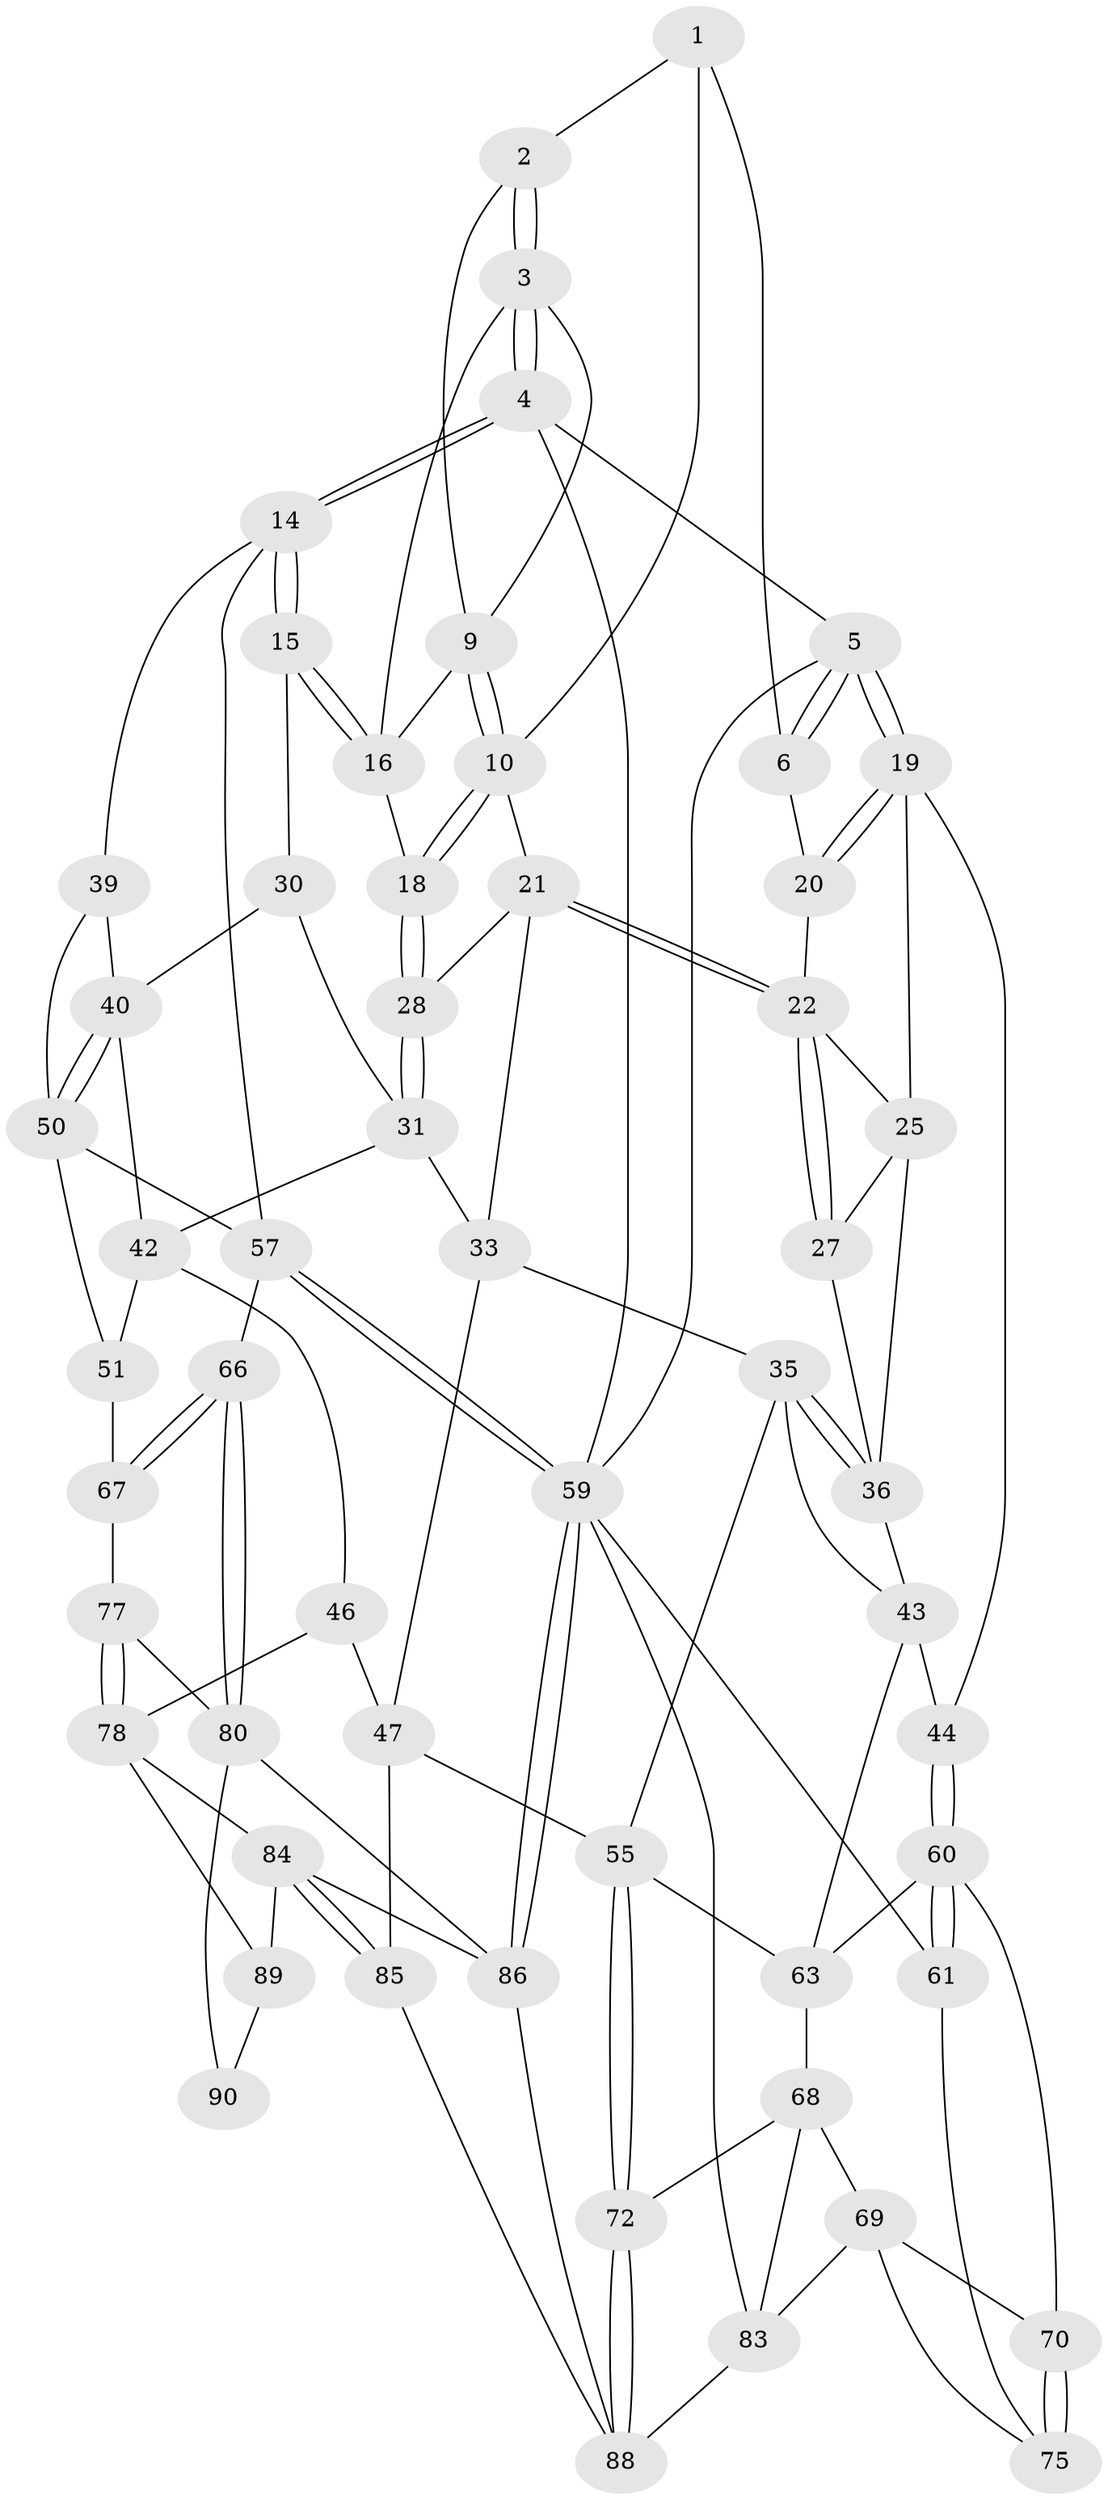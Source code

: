 // Generated by graph-tools (version 1.1) at 2025/24/03/03/25 07:24:38]
// undirected, 56 vertices, 128 edges
graph export_dot {
graph [start="1"]
  node [color=gray90,style=filled];
  1 [pos="+0.3360212424278934+0",super="+7"];
  2 [pos="+0.595145223220455+0"];
  3 [pos="+1+0",super="+13"];
  4 [pos="+1+0"];
  5 [pos="+0+0"];
  6 [pos="+0.2189918506439482+0",super="+8"];
  9 [pos="+0.595206453462424+0",super="+12"];
  10 [pos="+0.5754128508441336+0.019159489378964587",super="+11"];
  14 [pos="+1+0.24202153920858643",super="+38"];
  15 [pos="+0.9504599810368825+0.2649438665722582"];
  16 [pos="+0.8014663182987395+0.1905569965218499",super="+17"];
  18 [pos="+0.6682505188700723+0.17653670059409682"];
  19 [pos="+0+0",super="+24"];
  20 [pos="+0.13699021430937336+0.09976550996473253"];
  21 [pos="+0.3813444201460488+0.24790935328098565",super="+29"];
  22 [pos="+0.3736111653791762+0.2538237439656632",super="+23"];
  25 [pos="+0+0.2413889672955522",super="+26"];
  27 [pos="+0.22897560906364453+0.411005002267064"];
  28 [pos="+0.6256101756220939+0.22510665458287746"];
  30 [pos="+0.8248224645853304+0.3838306603693372"];
  31 [pos="+0.689108538752679+0.40291446613283455",super="+32"];
  33 [pos="+0.5518849680212359+0.4870227020199211",super="+34"];
  35 [pos="+0.26441810434081103+0.5105053938558072",super="+48"];
  36 [pos="+0.22776227154037942+0.4323442270515475",super="+37"];
  39 [pos="+0.9825806123374796+0.5539657508660596"];
  40 [pos="+0.8833102465496613+0.5862218814501208",super="+41"];
  42 [pos="+0.6858074727407459+0.5726648010445731",super="+45"];
  43 [pos="+0.024043002995226832+0.5157507258867607",super="+49"];
  44 [pos="+0+0.5204109076319685"];
  46 [pos="+0.6040249787243045+0.766348016314865"];
  47 [pos="+0.5021325105010817+0.7591691847785749",super="+54"];
  50 [pos="+0.8584286455454717+0.706700423289481",super="+53"];
  51 [pos="+0.8396056281256554+0.7143522298316082",super="+52"];
  55 [pos="+0.3629781430469012+0.7885195864304999",super="+56"];
  57 [pos="+1+0.8752087494998747",super="+58"];
  59 [pos="+1+1",super="+62"];
  60 [pos="+0+0.7328754880223761",super="+64"];
  61 [pos="+0+0.9531527431880435"];
  63 [pos="+0.09597982801319101+0.7103478905450612",super="+65"];
  66 [pos="+0.8789541497008374+0.8674636029602929"];
  67 [pos="+0.8306045706471721+0.8241199604076764",super="+74"];
  68 [pos="+0.15914724644506412+0.7934139631297285",super="+73"];
  69 [pos="+0.1244274438260092+0.8641987799806562",super="+82"];
  70 [pos="+0.09766588445231757+0.8600141246105206",super="+71"];
  72 [pos="+0.3177959967453817+0.8591517084650937"];
  75 [pos="+0.04426226880977414+0.9027716176341855",super="+76"];
  77 [pos="+0.7700265059033402+0.8856218589833634",super="+81"];
  78 [pos="+0.7682383613434349+0.8883434456413979",super="+79"];
  80 [pos="+0.8642661875805047+0.8973112472367574",super="+87"];
  83 [pos="+0.22757497275125974+1",super="+94"];
  84 [pos="+0.6371648259445707+0.9584622749973253",super="+91"];
  85 [pos="+0.498631943285844+0.9283670784120214"];
  86 [pos="+1+1",super="+92"];
  88 [pos="+0.47546985333311065+0.9652566609890627",super="+93"];
  89 [pos="+0.7681079931207351+0.9029953676860272"];
  90 [pos="+0.8037954583499948+0.9360181805076108"];
  1 -- 2;
  1 -- 6;
  1 -- 10;
  2 -- 3;
  2 -- 3;
  2 -- 9;
  3 -- 4;
  3 -- 4;
  3 -- 16;
  3 -- 9;
  4 -- 5;
  4 -- 14;
  4 -- 14;
  4 -- 59;
  5 -- 6;
  5 -- 6;
  5 -- 19;
  5 -- 19;
  5 -- 59;
  6 -- 20;
  9 -- 10;
  9 -- 10;
  9 -- 16;
  10 -- 18;
  10 -- 18;
  10 -- 21;
  14 -- 15;
  14 -- 15;
  14 -- 57;
  14 -- 39;
  15 -- 16;
  15 -- 16;
  15 -- 30;
  16 -- 18;
  18 -- 28;
  18 -- 28;
  19 -- 20;
  19 -- 20;
  19 -- 25;
  19 -- 44;
  20 -- 22;
  21 -- 22;
  21 -- 22;
  21 -- 33;
  21 -- 28;
  22 -- 27;
  22 -- 27;
  22 -- 25;
  25 -- 36;
  25 -- 27;
  27 -- 36;
  28 -- 31;
  28 -- 31;
  30 -- 31;
  30 -- 40;
  31 -- 33;
  31 -- 42;
  33 -- 35;
  33 -- 47;
  35 -- 36;
  35 -- 36;
  35 -- 43;
  35 -- 55;
  36 -- 43;
  39 -- 40;
  39 -- 50;
  40 -- 50;
  40 -- 50;
  40 -- 42;
  42 -- 46;
  42 -- 51;
  43 -- 44;
  43 -- 63;
  44 -- 60;
  44 -- 60;
  46 -- 47;
  46 -- 78;
  47 -- 55;
  47 -- 85;
  50 -- 51;
  50 -- 57;
  51 -- 67 [weight=2];
  55 -- 72;
  55 -- 72;
  55 -- 63;
  57 -- 59;
  57 -- 59;
  57 -- 66;
  59 -- 86;
  59 -- 86;
  59 -- 83;
  59 -- 61;
  60 -- 61;
  60 -- 61;
  60 -- 63;
  60 -- 70;
  61 -- 75;
  63 -- 68;
  66 -- 67;
  66 -- 67;
  66 -- 80;
  66 -- 80;
  67 -- 77;
  68 -- 69;
  68 -- 72;
  68 -- 83;
  69 -- 70;
  69 -- 83;
  69 -- 75;
  70 -- 75 [weight=2];
  70 -- 75;
  72 -- 88;
  72 -- 88;
  77 -- 78;
  77 -- 78;
  77 -- 80;
  78 -- 89;
  78 -- 84;
  80 -- 90;
  80 -- 86;
  83 -- 88;
  84 -- 85;
  84 -- 85;
  84 -- 89;
  84 -- 86;
  85 -- 88;
  86 -- 88;
  89 -- 90;
}
